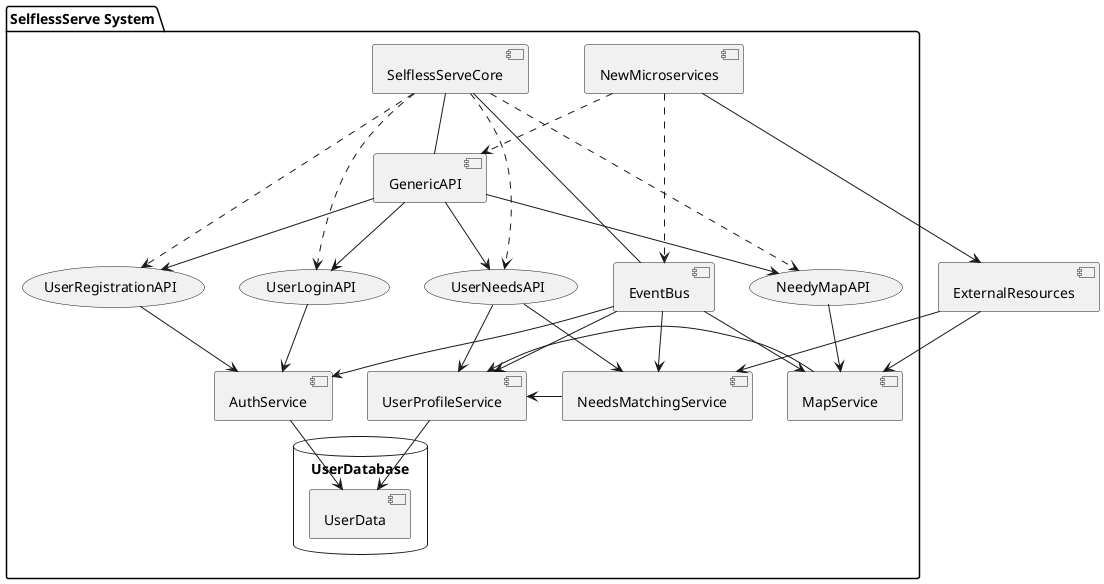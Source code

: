 @startuml "SelflessServe System"
!define RECTANGLE class

package "SelflessServe System" {
  [SelflessServeCore] ..> (UserRegistrationAPI)
  [SelflessServeCore] ..> (UserLoginAPI)
  [SelflessServeCore] ..> (UserNeedsAPI)
  [SelflessServeCore] ..> (NeedyMapAPI)
  
  [SelflessServeCore] -- [GenericAPI]
  [SelflessServeCore] -- [EventBus]
  
  database "UserDatabase" {
    [UserData]
  }

  [GenericAPI] --> (UserRegistrationAPI)
  [GenericAPI] --> (UserLoginAPI)
  [GenericAPI] --> (UserNeedsAPI)
  [GenericAPI] --> (NeedyMapAPI)
  
  [EventBus] --> [AuthService]
  [EventBus] --> [UserProfileService]
  [EventBus] --> [NeedsMatchingService]
  [EventBus] --> [MapService]
  
  (UserRegistrationAPI) --> [AuthService]
  (UserLoginAPI) --> [AuthService]
  
  (UserNeedsAPI) --> [UserProfileService]
  (UserNeedsAPI) --> [NeedsMatchingService]
  
  (NeedyMapAPI) --> [MapService]
  
  [NewMicroservices] ..> [GenericAPI]
  [NewMicroservices] ..> [EventBus]
}

[AuthService] --> [UserData]
[UserProfileService] --> [UserData]
[NeedsMatchingService] -right-> [UserProfileService]
[MapService] -left-> [UserProfileService]

[ExternalResources] --> [MapService]
[ExternalResources] --> [NeedsMatchingService]
[NewMicroservices] --> [ExternalResources]

@enduml
